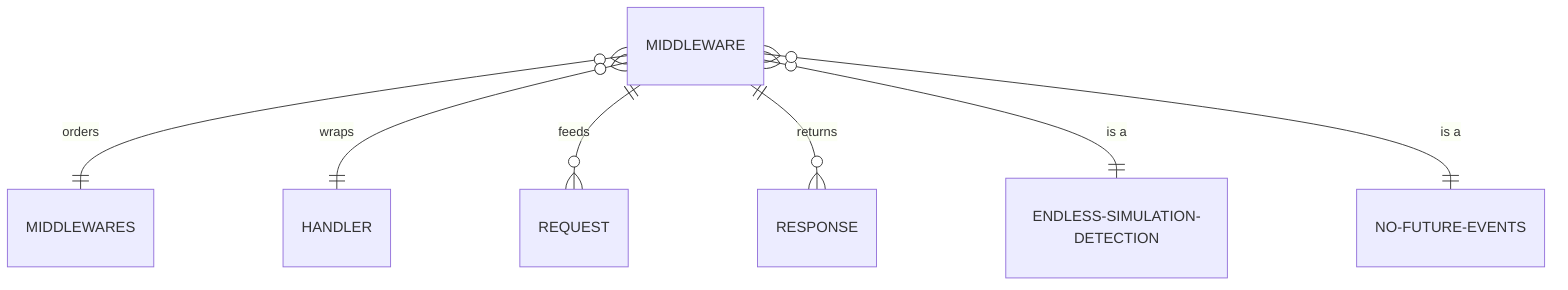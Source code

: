 erDiagram
 MIDDLEWARE o{--|| MIDDLEWARES : "orders"
 MIDDLEWARE  o{--|| HANDLER : "wraps"

 MIDDLEWARE ||--o{ REQUEST : "feeds"
 MIDDLEWARE ||--o{ RESPONSE : "returns"

 MIDDLEWARE o{--|| ENDLESS-SIMULATION-DETECTION : "is a"
 MIDDLEWARE o{--|| NO-FUTURE-EVENTS : "is a"
